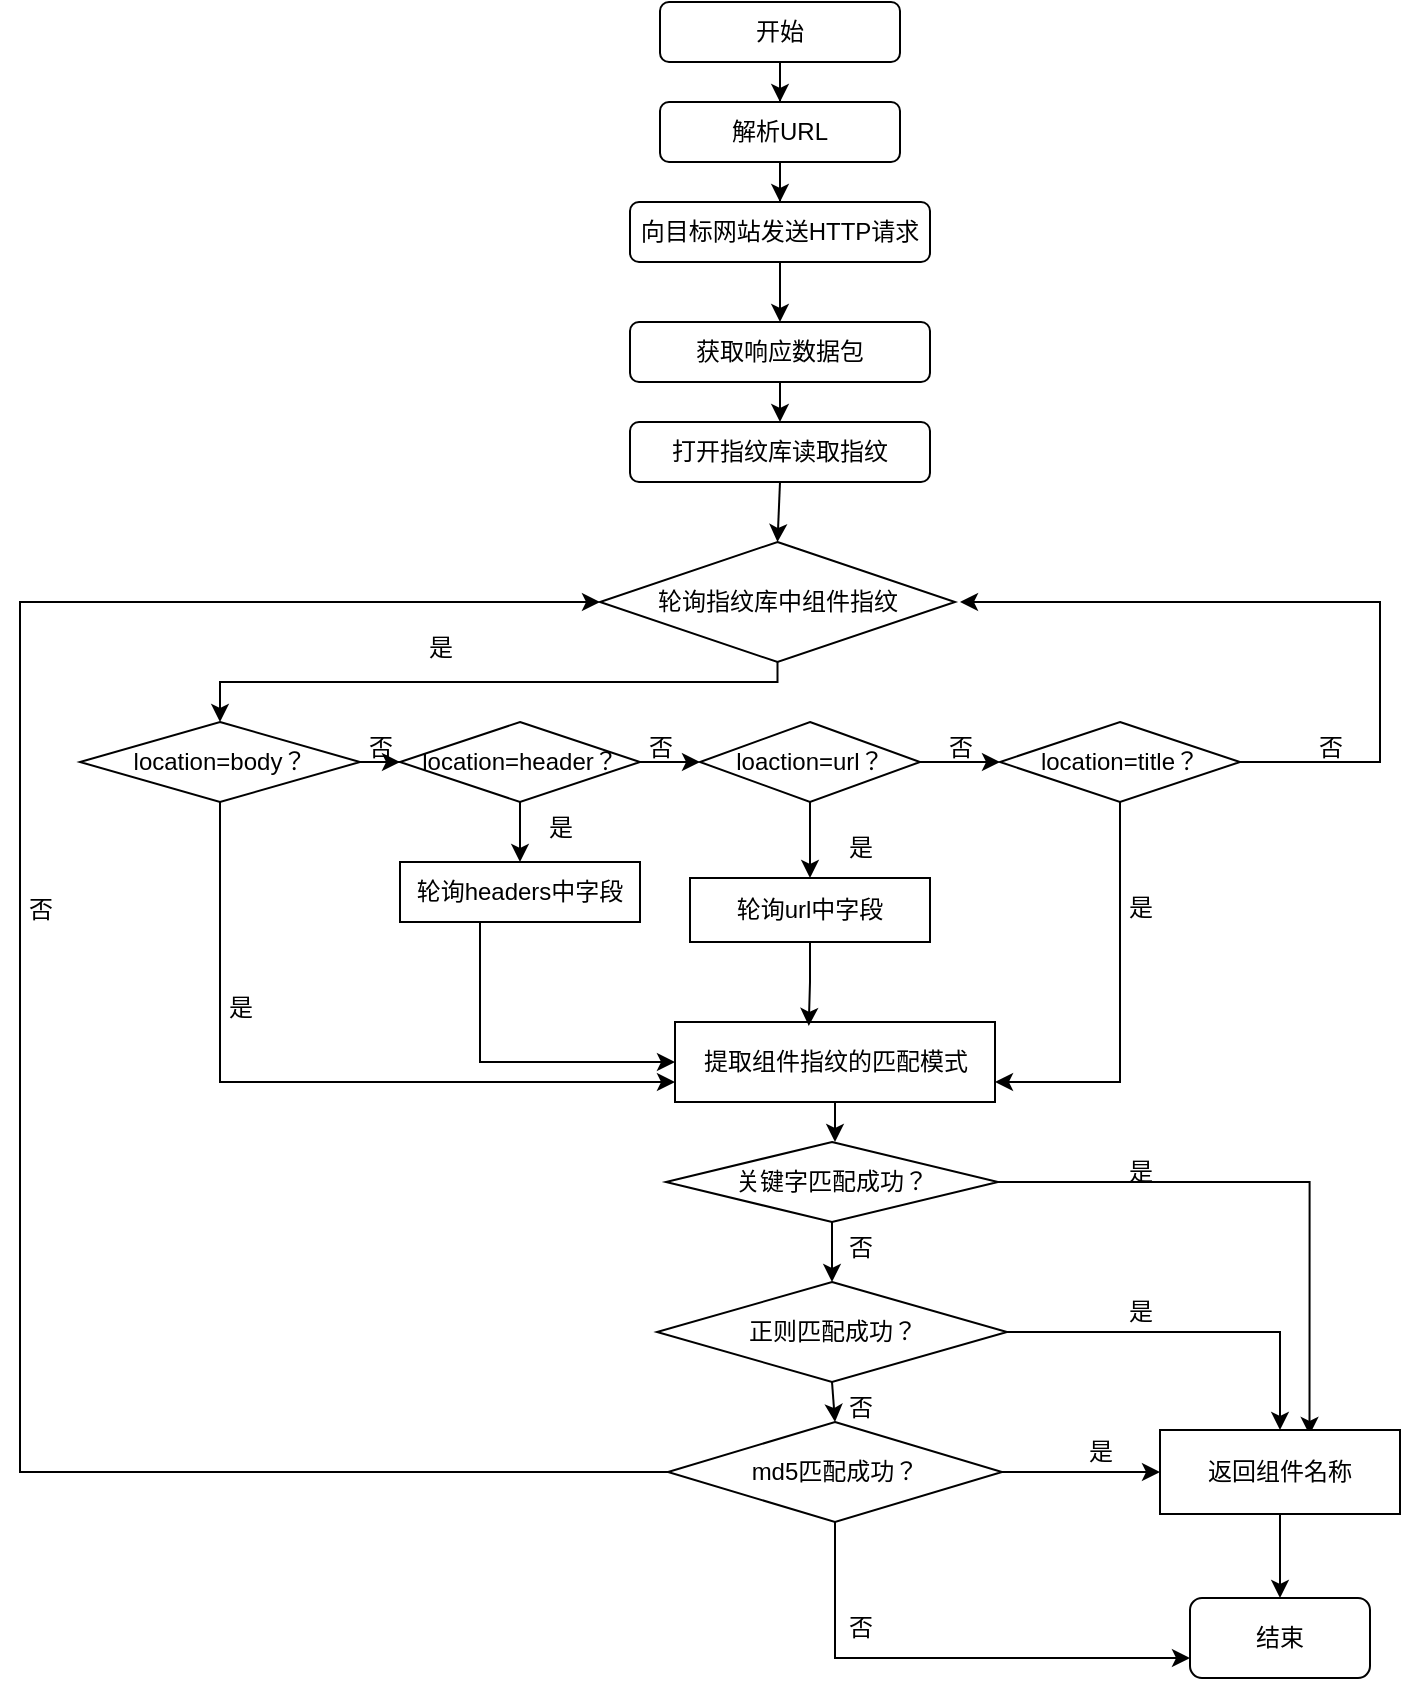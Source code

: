 <mxfile version="21.3.0" type="github">
  <diagram name="第 1 页" id="ul8XlkIB37xrSf5pHtPE">
    <mxGraphModel dx="1012" dy="565" grid="1" gridSize="10" guides="1" tooltips="1" connect="1" arrows="1" fold="1" page="1" pageScale="1" pageWidth="827" pageHeight="1169" math="0" shadow="0">
      <root>
        <mxCell id="0" />
        <mxCell id="1" parent="0" />
        <mxCell id="cRkElGh2p4GdAxfpWa7J-23" style="edgeStyle=orthogonalEdgeStyle;rounded=0;orthogonalLoop=1;jettySize=auto;html=1;entryX=0.5;entryY=0;entryDx=0;entryDy=0;" parent="1" source="cRkElGh2p4GdAxfpWa7J-1" target="cRkElGh2p4GdAxfpWa7J-2" edge="1">
          <mxGeometry relative="1" as="geometry" />
        </mxCell>
        <mxCell id="cRkElGh2p4GdAxfpWa7J-1" value="开始" style="rounded=1;whiteSpace=wrap;html=1;" parent="1" vertex="1">
          <mxGeometry x="370" y="250" width="120" height="30" as="geometry" />
        </mxCell>
        <mxCell id="cRkElGh2p4GdAxfpWa7J-24" style="edgeStyle=orthogonalEdgeStyle;rounded=0;orthogonalLoop=1;jettySize=auto;html=1;" parent="1" source="cRkElGh2p4GdAxfpWa7J-2" target="cRkElGh2p4GdAxfpWa7J-3" edge="1">
          <mxGeometry relative="1" as="geometry" />
        </mxCell>
        <mxCell id="cRkElGh2p4GdAxfpWa7J-2" value="解析URL" style="rounded=1;whiteSpace=wrap;html=1;" parent="1" vertex="1">
          <mxGeometry x="370" y="300" width="120" height="30" as="geometry" />
        </mxCell>
        <mxCell id="cRkElGh2p4GdAxfpWa7J-3" value="向目标网站发送HTTP请求" style="rounded=1;whiteSpace=wrap;html=1;" parent="1" vertex="1">
          <mxGeometry x="355" y="350" width="150" height="30" as="geometry" />
        </mxCell>
        <mxCell id="cRkElGh2p4GdAxfpWa7J-4" value="获取响应数据包" style="rounded=1;whiteSpace=wrap;html=1;" parent="1" vertex="1">
          <mxGeometry x="355" y="410" width="150" height="30" as="geometry" />
        </mxCell>
        <mxCell id="cRkElGh2p4GdAxfpWa7J-5" value="打开指纹库读取指纹" style="rounded=1;whiteSpace=wrap;html=1;" parent="1" vertex="1">
          <mxGeometry x="355" y="460" width="150" height="30" as="geometry" />
        </mxCell>
        <mxCell id="cRkElGh2p4GdAxfpWa7J-38" style="edgeStyle=orthogonalEdgeStyle;rounded=0;orthogonalLoop=1;jettySize=auto;html=1;entryX=0.5;entryY=0;entryDx=0;entryDy=0;" parent="1" source="cRkElGh2p4GdAxfpWa7J-6" target="cRkElGh2p4GdAxfpWa7J-7" edge="1">
          <mxGeometry relative="1" as="geometry">
            <Array as="points">
              <mxPoint x="429" y="590" />
              <mxPoint x="150" y="590" />
            </Array>
          </mxGeometry>
        </mxCell>
        <mxCell id="cRkElGh2p4GdAxfpWa7J-6" value="轮询指纹库中组件指纹" style="rhombus;whiteSpace=wrap;html=1;" parent="1" vertex="1">
          <mxGeometry x="340" y="520" width="177.5" height="60" as="geometry" />
        </mxCell>
        <mxCell id="cRkElGh2p4GdAxfpWa7J-40" style="edgeStyle=orthogonalEdgeStyle;rounded=0;orthogonalLoop=1;jettySize=auto;html=1;entryX=0;entryY=0.5;entryDx=0;entryDy=0;" parent="1" source="cRkElGh2p4GdAxfpWa7J-7" target="cRkElGh2p4GdAxfpWa7J-12" edge="1">
          <mxGeometry relative="1" as="geometry" />
        </mxCell>
        <mxCell id="cRkElGh2p4GdAxfpWa7J-105" style="edgeStyle=orthogonalEdgeStyle;rounded=0;orthogonalLoop=1;jettySize=auto;html=1;entryX=0;entryY=0.75;entryDx=0;entryDy=0;" parent="1" source="cRkElGh2p4GdAxfpWa7J-7" target="cRkElGh2p4GdAxfpWa7J-66" edge="1">
          <mxGeometry relative="1" as="geometry">
            <Array as="points">
              <mxPoint x="150" y="790" />
            </Array>
          </mxGeometry>
        </mxCell>
        <mxCell id="cRkElGh2p4GdAxfpWa7J-7" value="location=body？" style="rhombus;whiteSpace=wrap;html=1;" parent="1" vertex="1">
          <mxGeometry x="80" y="610" width="140" height="40" as="geometry" />
        </mxCell>
        <mxCell id="cRkElGh2p4GdAxfpWa7J-41" style="edgeStyle=orthogonalEdgeStyle;rounded=0;orthogonalLoop=1;jettySize=auto;html=1;entryX=0;entryY=0.5;entryDx=0;entryDy=0;" parent="1" source="cRkElGh2p4GdAxfpWa7J-12" target="cRkElGh2p4GdAxfpWa7J-13" edge="1">
          <mxGeometry relative="1" as="geometry" />
        </mxCell>
        <mxCell id="cRkElGh2p4GdAxfpWa7J-103" style="edgeStyle=orthogonalEdgeStyle;rounded=0;orthogonalLoop=1;jettySize=auto;html=1;entryX=0.5;entryY=0;entryDx=0;entryDy=0;" parent="1" source="cRkElGh2p4GdAxfpWa7J-12" target="cRkElGh2p4GdAxfpWa7J-16" edge="1">
          <mxGeometry relative="1" as="geometry" />
        </mxCell>
        <mxCell id="cRkElGh2p4GdAxfpWa7J-12" value="location=header？" style="rhombus;whiteSpace=wrap;html=1;" parent="1" vertex="1">
          <mxGeometry x="240" y="610" width="120" height="40" as="geometry" />
        </mxCell>
        <mxCell id="cRkElGh2p4GdAxfpWa7J-42" style="edgeStyle=orthogonalEdgeStyle;rounded=0;orthogonalLoop=1;jettySize=auto;html=1;entryX=0;entryY=0.5;entryDx=0;entryDy=0;" parent="1" source="cRkElGh2p4GdAxfpWa7J-13" target="cRkElGh2p4GdAxfpWa7J-14" edge="1">
          <mxGeometry relative="1" as="geometry" />
        </mxCell>
        <mxCell id="cRkElGh2p4GdAxfpWa7J-114" style="edgeStyle=orthogonalEdgeStyle;rounded=0;orthogonalLoop=1;jettySize=auto;html=1;" parent="1" source="cRkElGh2p4GdAxfpWa7J-13" target="cRkElGh2p4GdAxfpWa7J-113" edge="1">
          <mxGeometry relative="1" as="geometry" />
        </mxCell>
        <mxCell id="cRkElGh2p4GdAxfpWa7J-13" value="loaction=url？" style="rhombus;whiteSpace=wrap;html=1;" parent="1" vertex="1">
          <mxGeometry x="390" y="610" width="110" height="40" as="geometry" />
        </mxCell>
        <mxCell id="cRkElGh2p4GdAxfpWa7J-43" style="edgeStyle=orthogonalEdgeStyle;rounded=0;orthogonalLoop=1;jettySize=auto;html=1;" parent="1" source="cRkElGh2p4GdAxfpWa7J-14" edge="1">
          <mxGeometry relative="1" as="geometry">
            <mxPoint x="520" y="550" as="targetPoint" />
            <Array as="points">
              <mxPoint x="730" y="630" />
              <mxPoint x="730" y="550" />
            </Array>
          </mxGeometry>
        </mxCell>
        <mxCell id="cRkElGh2p4GdAxfpWa7J-107" style="edgeStyle=orthogonalEdgeStyle;rounded=0;orthogonalLoop=1;jettySize=auto;html=1;entryX=1;entryY=0.75;entryDx=0;entryDy=0;" parent="1" source="cRkElGh2p4GdAxfpWa7J-14" target="cRkElGh2p4GdAxfpWa7J-66" edge="1">
          <mxGeometry relative="1" as="geometry">
            <Array as="points">
              <mxPoint x="600" y="790" />
            </Array>
          </mxGeometry>
        </mxCell>
        <mxCell id="cRkElGh2p4GdAxfpWa7J-14" value="location=title？" style="rhombus;whiteSpace=wrap;html=1;" parent="1" vertex="1">
          <mxGeometry x="540" y="610" width="120" height="40" as="geometry" />
        </mxCell>
        <mxCell id="cRkElGh2p4GdAxfpWa7J-112" style="edgeStyle=orthogonalEdgeStyle;rounded=0;orthogonalLoop=1;jettySize=auto;html=1;entryX=0;entryY=0.5;entryDx=0;entryDy=0;" parent="1" source="cRkElGh2p4GdAxfpWa7J-16" target="cRkElGh2p4GdAxfpWa7J-66" edge="1">
          <mxGeometry relative="1" as="geometry">
            <Array as="points">
              <mxPoint x="280" y="780" />
            </Array>
          </mxGeometry>
        </mxCell>
        <mxCell id="cRkElGh2p4GdAxfpWa7J-16" value="轮询headers中字段" style="rounded=0;whiteSpace=wrap;html=1;" parent="1" vertex="1">
          <mxGeometry x="240" y="680" width="120" height="30" as="geometry" />
        </mxCell>
        <mxCell id="cRkElGh2p4GdAxfpWa7J-26" value="" style="endArrow=classic;html=1;rounded=0;entryX=0.5;entryY=0;entryDx=0;entryDy=0;" parent="1" source="cRkElGh2p4GdAxfpWa7J-3" target="cRkElGh2p4GdAxfpWa7J-4" edge="1">
          <mxGeometry width="50" height="50" relative="1" as="geometry">
            <mxPoint x="410" y="520" as="sourcePoint" />
            <mxPoint x="460" y="470" as="targetPoint" />
          </mxGeometry>
        </mxCell>
        <mxCell id="cRkElGh2p4GdAxfpWa7J-27" value="" style="endArrow=classic;html=1;rounded=0;exitX=0.5;exitY=1;exitDx=0;exitDy=0;entryX=0.5;entryY=0;entryDx=0;entryDy=0;" parent="1" source="cRkElGh2p4GdAxfpWa7J-4" target="cRkElGh2p4GdAxfpWa7J-5" edge="1">
          <mxGeometry width="50" height="50" relative="1" as="geometry">
            <mxPoint x="410" y="520" as="sourcePoint" />
            <mxPoint x="460" y="470" as="targetPoint" />
          </mxGeometry>
        </mxCell>
        <mxCell id="cRkElGh2p4GdAxfpWa7J-28" value="" style="endArrow=classic;html=1;rounded=0;exitX=0.5;exitY=1;exitDx=0;exitDy=0;entryX=0.5;entryY=0;entryDx=0;entryDy=0;" parent="1" source="cRkElGh2p4GdAxfpWa7J-5" target="cRkElGh2p4GdAxfpWa7J-6" edge="1">
          <mxGeometry width="50" height="50" relative="1" as="geometry">
            <mxPoint x="410" y="620" as="sourcePoint" />
            <mxPoint x="460" y="570" as="targetPoint" />
          </mxGeometry>
        </mxCell>
        <mxCell id="cRkElGh2p4GdAxfpWa7J-58" value="是" style="text;html=1;align=center;verticalAlign=middle;resizable=0;points=[];autosize=1;strokeColor=none;fillColor=none;" parent="1" vertex="1">
          <mxGeometry x="240" y="558" width="40" height="30" as="geometry" />
        </mxCell>
        <mxCell id="cRkElGh2p4GdAxfpWa7J-59" value="否" style="text;html=1;align=center;verticalAlign=middle;resizable=0;points=[];autosize=1;strokeColor=none;fillColor=none;" parent="1" vertex="1">
          <mxGeometry x="210" y="608" width="40" height="30" as="geometry" />
        </mxCell>
        <mxCell id="cRkElGh2p4GdAxfpWa7J-60" value="否" style="text;html=1;align=center;verticalAlign=middle;resizable=0;points=[];autosize=1;strokeColor=none;fillColor=none;" parent="1" vertex="1">
          <mxGeometry x="350" y="608" width="40" height="30" as="geometry" />
        </mxCell>
        <mxCell id="cRkElGh2p4GdAxfpWa7J-61" value="否" style="text;html=1;align=center;verticalAlign=middle;resizable=0;points=[];autosize=1;strokeColor=none;fillColor=none;" parent="1" vertex="1">
          <mxGeometry x="500" y="608" width="40" height="30" as="geometry" />
        </mxCell>
        <mxCell id="cRkElGh2p4GdAxfpWa7J-62" value="否" style="text;html=1;align=center;verticalAlign=middle;resizable=0;points=[];autosize=1;strokeColor=none;fillColor=none;" parent="1" vertex="1">
          <mxGeometry x="685" y="608" width="40" height="30" as="geometry" />
        </mxCell>
        <mxCell id="cRkElGh2p4GdAxfpWa7J-79" style="edgeStyle=orthogonalEdgeStyle;rounded=0;orthogonalLoop=1;jettySize=auto;html=1;" parent="1" source="cRkElGh2p4GdAxfpWa7J-66" edge="1">
          <mxGeometry relative="1" as="geometry">
            <mxPoint x="457.5" y="820" as="targetPoint" />
          </mxGeometry>
        </mxCell>
        <mxCell id="cRkElGh2p4GdAxfpWa7J-66" value="提取组件指纹的匹配模式" style="rounded=0;whiteSpace=wrap;html=1;" parent="1" vertex="1">
          <mxGeometry x="377.5" y="760" width="160" height="40" as="geometry" />
        </mxCell>
        <mxCell id="cRkElGh2p4GdAxfpWa7J-75" value="否" style="text;html=1;align=center;verticalAlign=middle;resizable=0;points=[];autosize=1;strokeColor=none;fillColor=none;" parent="1" vertex="1">
          <mxGeometry x="40" y="689" width="40" height="30" as="geometry" />
        </mxCell>
        <mxCell id="cRkElGh2p4GdAxfpWa7J-80" style="edgeStyle=orthogonalEdgeStyle;rounded=0;orthogonalLoop=1;jettySize=auto;html=1;entryX=0.5;entryY=0;entryDx=0;entryDy=0;" parent="1" source="cRkElGh2p4GdAxfpWa7J-76" target="cRkElGh2p4GdAxfpWa7J-77" edge="1">
          <mxGeometry relative="1" as="geometry" />
        </mxCell>
        <mxCell id="cRkElGh2p4GdAxfpWa7J-90" style="edgeStyle=orthogonalEdgeStyle;rounded=0;orthogonalLoop=1;jettySize=auto;html=1;entryX=0.623;entryY=0.058;entryDx=0;entryDy=0;entryPerimeter=0;" parent="1" source="cRkElGh2p4GdAxfpWa7J-76" target="cRkElGh2p4GdAxfpWa7J-89" edge="1">
          <mxGeometry relative="1" as="geometry" />
        </mxCell>
        <mxCell id="cRkElGh2p4GdAxfpWa7J-76" value="关键字匹配成功？" style="rhombus;whiteSpace=wrap;html=1;" parent="1" vertex="1">
          <mxGeometry x="373" y="820" width="166" height="40" as="geometry" />
        </mxCell>
        <mxCell id="cRkElGh2p4GdAxfpWa7J-91" style="edgeStyle=orthogonalEdgeStyle;rounded=0;orthogonalLoop=1;jettySize=auto;html=1;" parent="1" source="cRkElGh2p4GdAxfpWa7J-77" target="cRkElGh2p4GdAxfpWa7J-89" edge="1">
          <mxGeometry relative="1" as="geometry" />
        </mxCell>
        <mxCell id="cRkElGh2p4GdAxfpWa7J-77" value="正则匹配成功？" style="rhombus;whiteSpace=wrap;html=1;" parent="1" vertex="1">
          <mxGeometry x="368.5" y="890" width="175" height="50" as="geometry" />
        </mxCell>
        <mxCell id="cRkElGh2p4GdAxfpWa7J-92" style="edgeStyle=orthogonalEdgeStyle;rounded=0;orthogonalLoop=1;jettySize=auto;html=1;entryX=0;entryY=0.5;entryDx=0;entryDy=0;" parent="1" source="cRkElGh2p4GdAxfpWa7J-78" target="cRkElGh2p4GdAxfpWa7J-89" edge="1">
          <mxGeometry relative="1" as="geometry" />
        </mxCell>
        <mxCell id="cRkElGh2p4GdAxfpWa7J-101" style="edgeStyle=orthogonalEdgeStyle;rounded=0;orthogonalLoop=1;jettySize=auto;html=1;entryX=0;entryY=0.5;entryDx=0;entryDy=0;" parent="1" source="cRkElGh2p4GdAxfpWa7J-78" target="cRkElGh2p4GdAxfpWa7J-6" edge="1">
          <mxGeometry relative="1" as="geometry">
            <Array as="points">
              <mxPoint x="50" y="985" />
              <mxPoint x="50" y="550" />
            </Array>
          </mxGeometry>
        </mxCell>
        <mxCell id="VQUvfsZXugp1dsGIf4Ri-2" style="edgeStyle=orthogonalEdgeStyle;rounded=0;orthogonalLoop=1;jettySize=auto;html=1;entryX=0;entryY=0.75;entryDx=0;entryDy=0;" edge="1" parent="1" source="cRkElGh2p4GdAxfpWa7J-78" target="cRkElGh2p4GdAxfpWa7J-96">
          <mxGeometry relative="1" as="geometry">
            <Array as="points">
              <mxPoint x="458" y="1078" />
            </Array>
          </mxGeometry>
        </mxCell>
        <mxCell id="cRkElGh2p4GdAxfpWa7J-78" value="md5匹配成功？" style="rhombus;whiteSpace=wrap;html=1;" parent="1" vertex="1">
          <mxGeometry x="374" y="960" width="167" height="50" as="geometry" />
        </mxCell>
        <mxCell id="cRkElGh2p4GdAxfpWa7J-84" value="" style="endArrow=classic;html=1;rounded=0;exitX=0.5;exitY=1;exitDx=0;exitDy=0;entryX=0.5;entryY=0;entryDx=0;entryDy=0;" parent="1" source="cRkElGh2p4GdAxfpWa7J-77" target="cRkElGh2p4GdAxfpWa7J-78" edge="1">
          <mxGeometry width="50" height="50" relative="1" as="geometry">
            <mxPoint x="560" y="920" as="sourcePoint" />
            <mxPoint x="610" y="870" as="targetPoint" />
          </mxGeometry>
        </mxCell>
        <mxCell id="cRkElGh2p4GdAxfpWa7J-86" value="否" style="text;html=1;align=center;verticalAlign=middle;resizable=0;points=[];autosize=1;strokeColor=none;fillColor=none;" parent="1" vertex="1">
          <mxGeometry x="450" y="858" width="40" height="30" as="geometry" />
        </mxCell>
        <mxCell id="cRkElGh2p4GdAxfpWa7J-87" value="否" style="text;html=1;align=center;verticalAlign=middle;resizable=0;points=[];autosize=1;strokeColor=none;fillColor=none;" parent="1" vertex="1">
          <mxGeometry x="450" y="938" width="40" height="30" as="geometry" />
        </mxCell>
        <mxCell id="cRkElGh2p4GdAxfpWa7J-97" style="edgeStyle=orthogonalEdgeStyle;rounded=0;orthogonalLoop=1;jettySize=auto;html=1;" parent="1" source="cRkElGh2p4GdAxfpWa7J-89" target="cRkElGh2p4GdAxfpWa7J-96" edge="1">
          <mxGeometry relative="1" as="geometry" />
        </mxCell>
        <mxCell id="cRkElGh2p4GdAxfpWa7J-89" value="返回组件名称" style="rounded=0;whiteSpace=wrap;html=1;" parent="1" vertex="1">
          <mxGeometry x="620" y="964" width="120" height="42" as="geometry" />
        </mxCell>
        <mxCell id="cRkElGh2p4GdAxfpWa7J-93" value="是" style="text;html=1;align=center;verticalAlign=middle;resizable=0;points=[];autosize=1;strokeColor=none;fillColor=none;" parent="1" vertex="1">
          <mxGeometry x="590" y="820" width="40" height="30" as="geometry" />
        </mxCell>
        <mxCell id="cRkElGh2p4GdAxfpWa7J-94" value="是" style="text;html=1;align=center;verticalAlign=middle;resizable=0;points=[];autosize=1;strokeColor=none;fillColor=none;" parent="1" vertex="1">
          <mxGeometry x="590" y="890" width="40" height="30" as="geometry" />
        </mxCell>
        <mxCell id="cRkElGh2p4GdAxfpWa7J-95" value="是" style="text;html=1;align=center;verticalAlign=middle;resizable=0;points=[];autosize=1;strokeColor=none;fillColor=none;" parent="1" vertex="1">
          <mxGeometry x="570" y="960" width="40" height="30" as="geometry" />
        </mxCell>
        <mxCell id="cRkElGh2p4GdAxfpWa7J-96" value="结束" style="rounded=1;whiteSpace=wrap;html=1;" parent="1" vertex="1">
          <mxGeometry x="635" y="1048" width="90" height="40" as="geometry" />
        </mxCell>
        <mxCell id="cRkElGh2p4GdAxfpWa7J-100" value="否" style="text;html=1;align=center;verticalAlign=middle;resizable=0;points=[];autosize=1;strokeColor=none;fillColor=none;" parent="1" vertex="1">
          <mxGeometry x="450" y="1048" width="40" height="30" as="geometry" />
        </mxCell>
        <mxCell id="cRkElGh2p4GdAxfpWa7J-104" value="是" style="text;html=1;align=center;verticalAlign=middle;resizable=0;points=[];autosize=1;strokeColor=none;fillColor=none;" parent="1" vertex="1">
          <mxGeometry x="300" y="648" width="40" height="30" as="geometry" />
        </mxCell>
        <mxCell id="cRkElGh2p4GdAxfpWa7J-109" value="是" style="text;html=1;align=center;verticalAlign=middle;resizable=0;points=[];autosize=1;strokeColor=none;fillColor=none;" parent="1" vertex="1">
          <mxGeometry x="140" y="738" width="40" height="30" as="geometry" />
        </mxCell>
        <mxCell id="cRkElGh2p4GdAxfpWa7J-110" value="是" style="text;html=1;align=center;verticalAlign=middle;resizable=0;points=[];autosize=1;strokeColor=none;fillColor=none;" parent="1" vertex="1">
          <mxGeometry x="450" y="658" width="40" height="30" as="geometry" />
        </mxCell>
        <mxCell id="cRkElGh2p4GdAxfpWa7J-111" value="是" style="text;html=1;align=center;verticalAlign=middle;resizable=0;points=[];autosize=1;strokeColor=none;fillColor=none;" parent="1" vertex="1">
          <mxGeometry x="590" y="688" width="40" height="30" as="geometry" />
        </mxCell>
        <mxCell id="cRkElGh2p4GdAxfpWa7J-115" style="edgeStyle=orthogonalEdgeStyle;rounded=0;orthogonalLoop=1;jettySize=auto;html=1;entryX=0.418;entryY=0.049;entryDx=0;entryDy=0;entryPerimeter=0;" parent="1" source="cRkElGh2p4GdAxfpWa7J-113" target="cRkElGh2p4GdAxfpWa7J-66" edge="1">
          <mxGeometry relative="1" as="geometry" />
        </mxCell>
        <mxCell id="cRkElGh2p4GdAxfpWa7J-113" value="轮询url中字段" style="rounded=0;whiteSpace=wrap;html=1;" parent="1" vertex="1">
          <mxGeometry x="385" y="688" width="120" height="32" as="geometry" />
        </mxCell>
      </root>
    </mxGraphModel>
  </diagram>
</mxfile>
